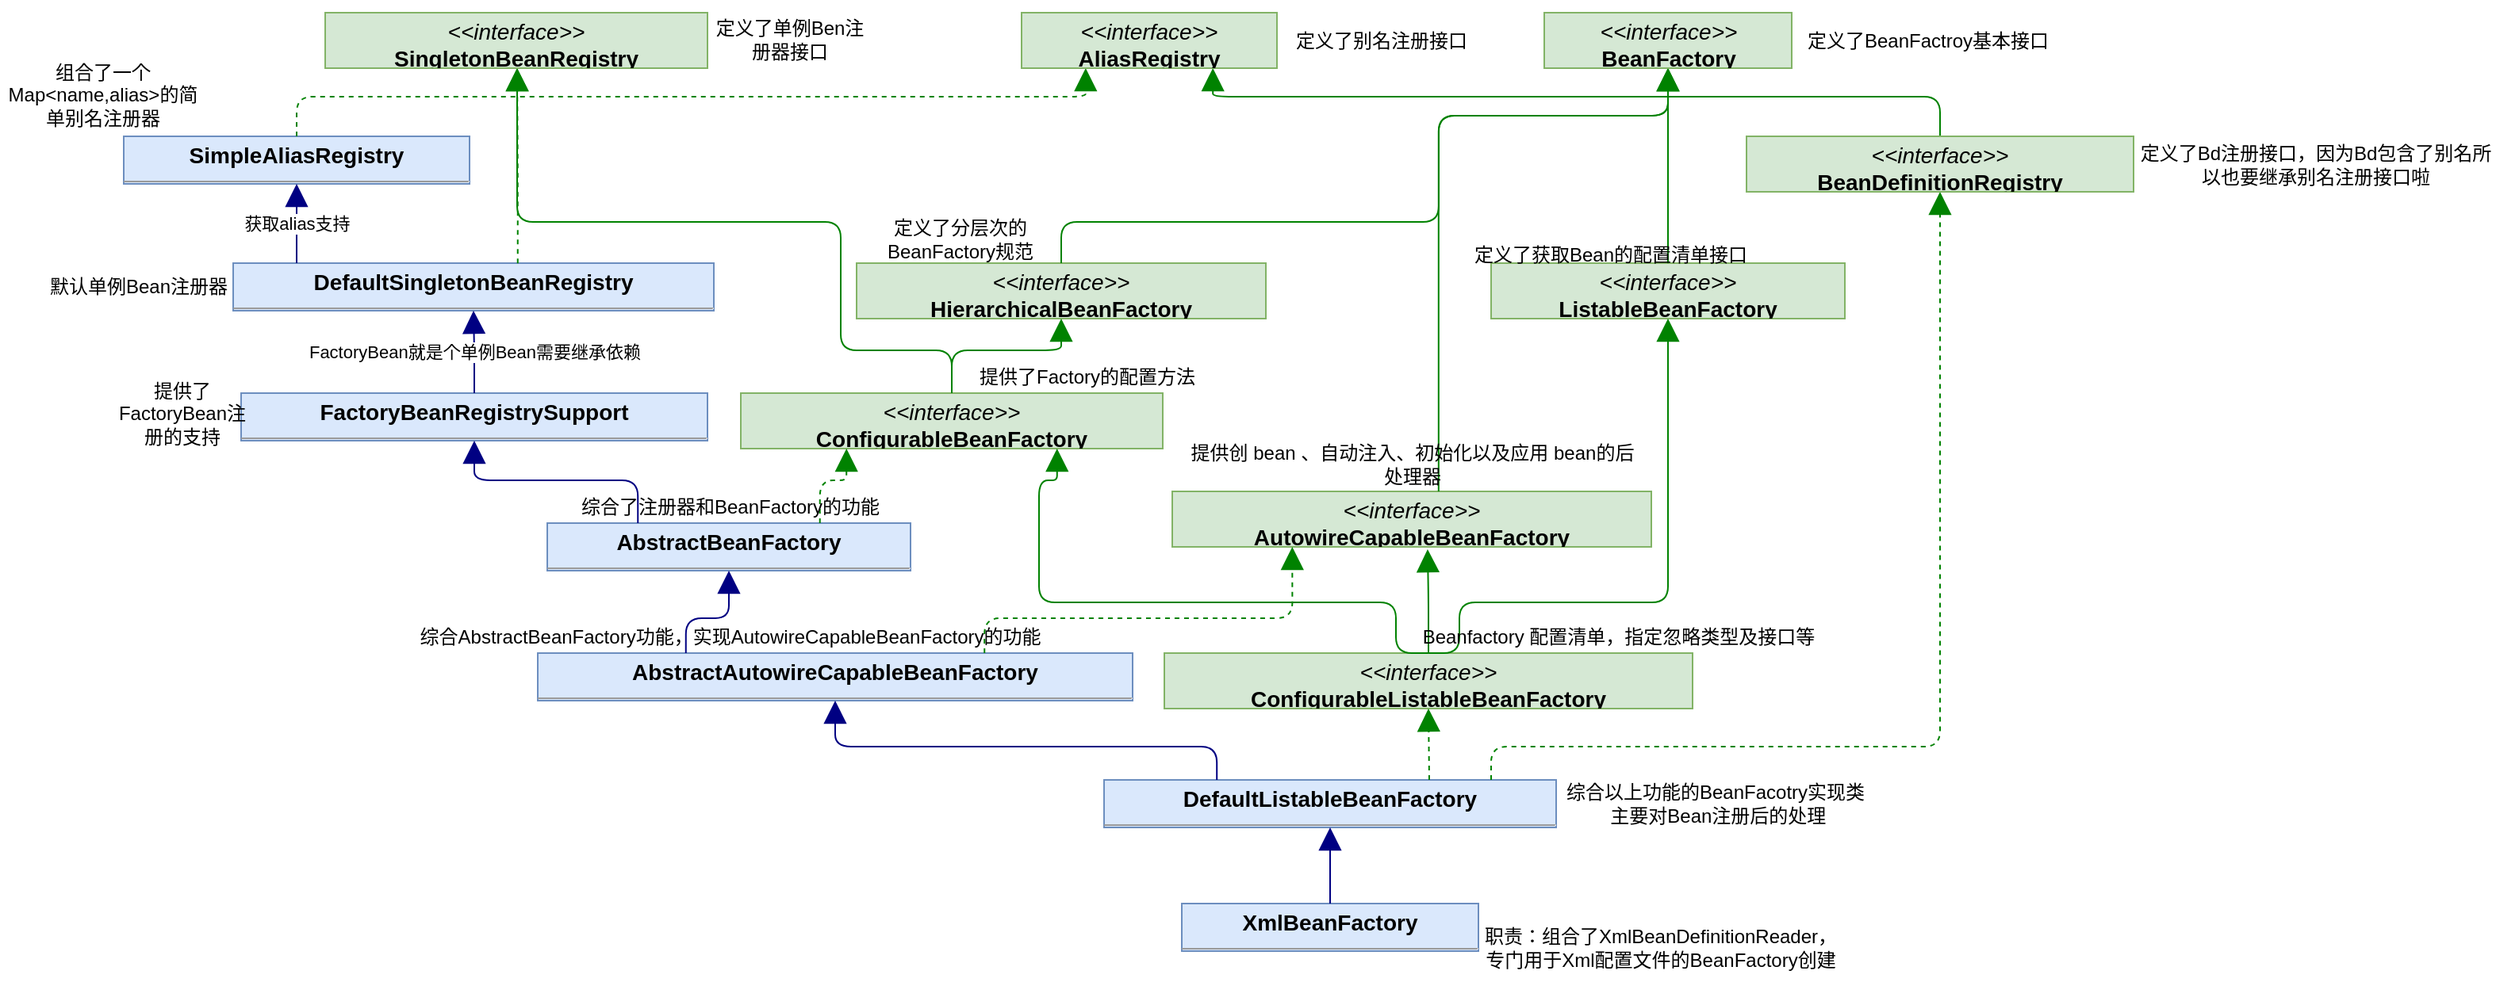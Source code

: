 <mxfile version="15.7.3" type="device" pages="3"><diagram id="GzswC13z82iQoPCiPwVT" name="XmlBeanFactory类图"><mxGraphModel dx="1585" dy="1914" grid="1" gridSize="10" guides="1" tooltips="1" connect="1" arrows="1" fold="1" page="0" pageScale="1" pageWidth="827" pageHeight="1169" background="none" math="0" shadow="0"><root><mxCell id="0"/><mxCell id="1" parent="0"/><mxCell id="node7" value="&lt;p style=&quot;margin:0px;margin-top:4px;text-align:center;&quot;&gt;&lt;b&gt;AbstractAutowireCapableBeanFactory&lt;/b&gt;&lt;/p&gt;&lt;hr size=&quot;1&quot;/&gt;" style="verticalAlign=top;align=left;overflow=fill;fontSize=14;fontFamily=Helvetica;html=1;rounded=0;shadow=0;comic=0;labelBackgroundColor=none;strokeWidth=1;fillColor=#dae8fc;strokeColor=#6c8ebf;" parent="1" vertex="1"><mxGeometry x="-31" y="-521" width="375" height="30" as="geometry"/></mxCell><mxCell id="node0" value="&lt;p style=&quot;margin:0px;margin-top:4px;text-align:center;&quot;&gt;&lt;b&gt;AbstractBeanFactory&lt;/b&gt;&lt;/p&gt;&lt;hr size=&quot;1&quot;/&gt;" style="verticalAlign=top;align=left;overflow=fill;fontSize=14;fontFamily=Helvetica;html=1;rounded=0;shadow=0;comic=0;labelBackgroundColor=none;strokeWidth=1;fillColor=#dae8fc;strokeColor=#6c8ebf;" parent="1" vertex="1"><mxGeometry x="-25" y="-603" width="229" height="30" as="geometry"/></mxCell><mxCell id="node4" value="&lt;p style=&quot;margin:0px;margin-top:4px;text-align:center;&quot;&gt;&lt;i&gt;&amp;lt;&amp;lt;interface&amp;gt;&amp;gt;&lt;/i&gt;&lt;br/&gt;&lt;b&gt;AutowireCapableBeanFactory&lt;/b&gt;&lt;/p&gt;&lt;hr size=&quot;1&quot;/&gt;" style="verticalAlign=top;align=left;overflow=fill;fontSize=14;fontFamily=Helvetica;html=1;rounded=0;shadow=0;comic=0;labelBackgroundColor=none;strokeWidth=1;fillColor=#d5e8d4;strokeColor=#82b366;" parent="1" vertex="1"><mxGeometry x="369" y="-623" width="302" height="35" as="geometry"/></mxCell><mxCell id="node15" value="&lt;p style=&quot;margin:0px;margin-top:4px;text-align:center;&quot;&gt;&lt;i&gt;&amp;lt;&amp;lt;interface&amp;gt;&amp;gt;&lt;/i&gt;&lt;br/&gt;&lt;b&gt;ConfigurableBeanFactory&lt;/b&gt;&lt;/p&gt;&lt;hr size=&quot;1&quot;/&gt;" style="verticalAlign=top;align=left;overflow=fill;fontSize=14;fontFamily=Helvetica;html=1;rounded=0;shadow=0;comic=0;labelBackgroundColor=none;strokeWidth=1;fillColor=#d5e8d4;strokeColor=#82b366;" parent="1" vertex="1"><mxGeometry x="97" y="-685" width="266" height="35" as="geometry"/></mxCell><mxCell id="node14" value="&lt;p style=&quot;margin:0px;margin-top:4px;text-align:center;&quot;&gt;&lt;i&gt;&amp;lt;&amp;lt;interface&amp;gt;&amp;gt;&lt;/i&gt;&lt;br/&gt;&lt;b&gt;ConfigurableListableBeanFactory&lt;/b&gt;&lt;/p&gt;&lt;hr size=&quot;1&quot;/&gt;" style="verticalAlign=top;align=left;overflow=fill;fontSize=14;fontFamily=Helvetica;html=1;rounded=0;shadow=0;comic=0;labelBackgroundColor=none;strokeWidth=1;fillColor=#d5e8d4;strokeColor=#82b366;" parent="1" vertex="1"><mxGeometry x="364" y="-521" width="333" height="35" as="geometry"/></mxCell><mxCell id="node2" value="&lt;p style=&quot;margin:0px;margin-top:4px;text-align:center;&quot;&gt;&lt;b&gt;DefaultListableBeanFactory&lt;/b&gt;&lt;/p&gt;&lt;hr size=&quot;1&quot;/&gt;" style="verticalAlign=top;align=left;overflow=fill;fontSize=14;fontFamily=Helvetica;html=1;rounded=0;shadow=0;comic=0;labelBackgroundColor=none;strokeWidth=1;fillColor=#dae8fc;strokeColor=#6c8ebf;" parent="1" vertex="1"><mxGeometry x="326" y="-441" width="285" height="30" as="geometry"/></mxCell><mxCell id="node13" value="&lt;p style=&quot;margin:0px;margin-top:4px;text-align:center;&quot;&gt;&lt;b&gt;DefaultSingletonBeanRegistry&lt;/b&gt;&lt;/p&gt;&lt;hr size=&quot;1&quot;/&gt;" style="verticalAlign=top;align=left;overflow=fill;fontSize=14;fontFamily=Helvetica;html=1;rounded=0;shadow=0;comic=0;labelBackgroundColor=none;strokeWidth=1;fillColor=#dae8fc;strokeColor=#6c8ebf;" parent="1" vertex="1"><mxGeometry x="-223" y="-767" width="303" height="30" as="geometry"/></mxCell><mxCell id="node6" value="&lt;p style=&quot;margin:0px;margin-top:4px;text-align:center;&quot;&gt;&lt;b&gt;FactoryBeanRegistrySupport&lt;/b&gt;&lt;/p&gt;&lt;hr size=&quot;1&quot;/&gt;" style="verticalAlign=top;align=left;overflow=fill;fontSize=14;fontFamily=Helvetica;html=1;rounded=0;shadow=0;comic=0;labelBackgroundColor=none;strokeWidth=1;fillColor=#dae8fc;strokeColor=#6c8ebf;" parent="1" vertex="1"><mxGeometry x="-218" y="-685" width="294" height="30" as="geometry"/></mxCell><mxCell id="node12" value="&lt;p style=&quot;margin:0px;margin-top:4px;text-align:center;&quot;&gt;&lt;i&gt;&amp;lt;&amp;lt;interface&amp;gt;&amp;gt;&lt;/i&gt;&lt;br/&gt;&lt;b&gt;HierarchicalBeanFactory&lt;/b&gt;&lt;/p&gt;&lt;hr size=&quot;1&quot;/&gt;" style="verticalAlign=top;align=left;overflow=fill;fontSize=14;fontFamily=Helvetica;html=1;rounded=0;shadow=0;comic=0;labelBackgroundColor=none;strokeWidth=1;fillColor=#d5e8d4;strokeColor=#82b366;" parent="1" vertex="1"><mxGeometry x="170" y="-767" width="258" height="35" as="geometry"/></mxCell><mxCell id="node3" value="&lt;p style=&quot;margin:0px;margin-top:4px;text-align:center;&quot;&gt;&lt;i&gt;&amp;lt;&amp;lt;interface&amp;gt;&amp;gt;&lt;/i&gt;&lt;br/&gt;&lt;b&gt;ListableBeanFactory&lt;/b&gt;&lt;/p&gt;&lt;hr size=&quot;1&quot;/&gt;" style="verticalAlign=top;align=left;overflow=fill;fontSize=14;fontFamily=Helvetica;html=1;rounded=0;shadow=0;comic=0;labelBackgroundColor=none;strokeWidth=1;fillColor=#d5e8d4;strokeColor=#82b366;" parent="1" vertex="1"><mxGeometry x="570" y="-767" width="223" height="35" as="geometry"/></mxCell><mxCell id="node5" value="&lt;p style=&quot;margin:0px;margin-top:4px;text-align:center;&quot;&gt;&lt;b&gt;SimpleAliasRegistry&lt;/b&gt;&lt;/p&gt;&lt;hr size=&quot;1&quot;/&gt;" style="verticalAlign=top;align=left;overflow=fill;fontSize=14;fontFamily=Helvetica;html=1;rounded=0;shadow=0;comic=0;labelBackgroundColor=none;strokeWidth=1;fillColor=#dae8fc;strokeColor=#6c8ebf;" parent="1" vertex="1"><mxGeometry x="-292" y="-847" width="218" height="30" as="geometry"/></mxCell><mxCell id="node1" value="&lt;p style=&quot;margin:0px;margin-top:4px;text-align:center;&quot;&gt;&lt;b&gt;XmlBeanFactory&lt;/b&gt;&lt;/p&gt;&lt;hr size=&quot;1&quot;/&gt;" style="verticalAlign=top;align=left;overflow=fill;fontSize=14;fontFamily=Helvetica;html=1;rounded=0;shadow=0;comic=0;labelBackgroundColor=none;strokeWidth=1;fillColor=#dae8fc;strokeColor=#6c8ebf;" parent="1" vertex="1"><mxGeometry x="375" y="-363" width="187" height="30" as="geometry"/></mxCell><mxCell id="edge20" value="" style="html=1;rounded=1;edgeStyle=orthogonalEdgeStyle;dashed=0;startArrow=none;endArrow=block;endSize=12;strokeColor=#000082;exitX=0.250;exitY=0.002;exitDx=0;exitDy=0;entryX=0.500;entryY=1.001;entryDx=0;entryDy=0;" parent="1" source="node7" target="node0" edge="1"><mxGeometry width="50" height="50" relative="1" as="geometry"><Array as="points"><mxPoint x="63" y="-543"/><mxPoint x="89" y="-543"/></Array></mxGeometry></mxCell><mxCell id="edge12" value="" style="html=1;rounded=1;edgeStyle=orthogonalEdgeStyle;dashed=1;startArrow=none;endArrow=block;endSize=12;strokeColor=#008200;exitX=0.750;exitY=0.002;exitDx=0;exitDy=0;entryX=0.250;entryY=1.001;entryDx=0;entryDy=0;" parent="1" source="node7" target="node4" edge="1"><mxGeometry width="50" height="50" relative="1" as="geometry"><Array as="points"><mxPoint x="251" y="-543"/><mxPoint x="445" y="-543"/></Array></mxGeometry></mxCell><mxCell id="edge1" value="" style="html=1;rounded=1;edgeStyle=orthogonalEdgeStyle;dashed=1;startArrow=none;endArrow=block;endSize=12;strokeColor=#008200;exitX=0.750;exitY=0.001;exitDx=0;exitDy=0;entryX=0.250;entryY=1.001;entryDx=0;entryDy=0;" parent="1" source="node0" target="node15" edge="1"><mxGeometry width="50" height="50" relative="1" as="geometry"><Array as="points"><mxPoint x="146" y="-630"/><mxPoint x="163" y="-630"/></Array></mxGeometry></mxCell><mxCell id="edge9" value="" style="html=1;rounded=1;edgeStyle=orthogonalEdgeStyle;dashed=0;startArrow=none;endArrow=block;endSize=12;strokeColor=#000082;exitX=0.250;exitY=0.001;exitDx=0;exitDy=0;entryX=0.500;entryY=1.001;entryDx=0;entryDy=0;" parent="1" source="node0" target="node6" edge="1"><mxGeometry width="50" height="50" relative="1" as="geometry"><Array as="points"><mxPoint x="32" y="-630"/><mxPoint x="-71" y="-630"/></Array></mxGeometry></mxCell><mxCell id="edge16" value="" style="html=1;rounded=1;edgeStyle=orthogonalEdgeStyle;dashed=0;startArrow=none;endArrow=block;endSize=12;strokeColor=#008200;exitX=0.556;exitY=0;exitDx=0;exitDy=0;entryX=0.500;entryY=1.001;entryDx=0;entryDy=0;exitPerimeter=0;" parent="1" source="node4" target="node9" edge="1"><mxGeometry width="50" height="50" relative="1" as="geometry"><Array as="points"><mxPoint x="537" y="-860"/><mxPoint x="681" y="-860"/></Array></mxGeometry></mxCell><mxCell id="edge15" value="" style="html=1;rounded=1;edgeStyle=orthogonalEdgeStyle;dashed=0;startArrow=none;endArrow=block;endSize=12;strokeColor=#008200;exitX=0.500;exitY=0.002;exitDx=0;exitDy=0;entryX=0.750;entryY=1.002;entryDx=0;entryDy=0;" parent="1" source="node10" target="node8" edge="1"><mxGeometry width="50" height="50" relative="1" as="geometry"><Array as="points"><mxPoint x="853" y="-872"/><mxPoint x="395" y="-872"/></Array></mxGeometry></mxCell><mxCell id="edge18" value="" style="html=1;rounded=1;edgeStyle=orthogonalEdgeStyle;dashed=0;startArrow=none;endArrow=block;endSize=12;strokeColor=#008200;exitX=0.500;exitY=0.001;exitDx=0;exitDy=0;entryX=0.500;entryY=1.001;entryDx=0;entryDy=0;" parent="1" source="node15" target="node12" edge="1"><mxGeometry width="50" height="50" relative="1" as="geometry"><Array as="points"><mxPoint x="230" y="-712"/><mxPoint x="299" y="-712"/></Array></mxGeometry></mxCell><mxCell id="edge14" value="" style="html=1;rounded=1;edgeStyle=orthogonalEdgeStyle;dashed=0;startArrow=none;endArrow=block;endSize=12;strokeColor=#008200;exitX=0.500;exitY=0.001;exitDx=0;exitDy=0;" parent="1" source="node15" edge="1"><mxGeometry width="50" height="50" relative="1" as="geometry"><Array as="points"><mxPoint x="230" y="-712"/><mxPoint x="160" y="-712"/><mxPoint x="160" y="-793"/><mxPoint x="-44" y="-793"/><mxPoint x="-44" y="-890"/></Array><mxPoint x="-44" y="-890" as="targetPoint"/></mxGeometry></mxCell><mxCell id="edge11" value="" style="html=1;rounded=1;edgeStyle=orthogonalEdgeStyle;dashed=0;startArrow=none;endArrow=block;endSize=12;strokeColor=#008200;exitX=0.500;exitY=0.001;exitDx=0;exitDy=0;entryX=0.533;entryY=1.043;entryDx=0;entryDy=0;entryPerimeter=0;" parent="1" source="node14" target="node4" edge="1"><mxGeometry width="50" height="50" relative="1" as="geometry"><Array as="points"/><mxPoint x="531" y="-560" as="targetPoint"/></mxGeometry></mxCell><mxCell id="edge13" value="" style="html=1;rounded=1;edgeStyle=orthogonalEdgeStyle;dashed=0;startArrow=none;endArrow=block;endSize=12;strokeColor=#008200;exitX=0.500;exitY=0.001;exitDx=0;exitDy=0;entryX=0.750;entryY=1.001;entryDx=0;entryDy=0;" parent="1" source="node14" target="node15" edge="1"><mxGeometry width="50" height="50" relative="1" as="geometry"><Array as="points"><mxPoint x="510" y="-521"/><mxPoint x="510" y="-553"/><mxPoint x="285" y="-553"/><mxPoint x="285" y="-630"/><mxPoint x="296" y="-630"/></Array></mxGeometry></mxCell><mxCell id="edge3" value="" style="html=1;rounded=1;edgeStyle=orthogonalEdgeStyle;dashed=0;startArrow=none;endArrow=block;endSize=12;strokeColor=#008200;exitX=0.500;exitY=0.001;exitDx=0;exitDy=0;entryX=0.500;entryY=1.002;entryDx=0;entryDy=0;" parent="1" source="node14" target="node3" edge="1"><mxGeometry width="50" height="50" relative="1" as="geometry"><Array as="points"><mxPoint x="550" y="-521"/><mxPoint x="550" y="-553"/><mxPoint x="682" y="-553"/></Array></mxGeometry></mxCell><mxCell id="edge6" value="" style="html=1;rounded=1;edgeStyle=orthogonalEdgeStyle;dashed=0;startArrow=none;endArrow=block;endSize=12;strokeColor=#000082;exitX=0.250;exitY=0.001;exitDx=0;exitDy=0;entryX=0.500;entryY=1.001;entryDx=0;entryDy=0;" parent="1" source="node2" target="node7" edge="1"><mxGeometry width="50" height="50" relative="1" as="geometry"><Array as="points"><mxPoint x="397" y="-462"/><mxPoint x="157" y="-462"/></Array></mxGeometry></mxCell><mxCell id="edge7" value="" style="html=1;rounded=1;edgeStyle=orthogonalEdgeStyle;dashed=1;startArrow=none;endArrow=block;endSize=12;strokeColor=#008200;entryX=0.500;entryY=1.002;entryDx=0;entryDy=0;" parent="1" target="node10" edge="1"><mxGeometry width="50" height="50" relative="1" as="geometry"><Array as="points"><mxPoint x="570" y="-441"/><mxPoint x="570" y="-462"/><mxPoint x="853" y="-462"/></Array><mxPoint x="570" y="-441" as="sourcePoint"/></mxGeometry></mxCell><mxCell id="edge10" value="" style="html=1;rounded=1;edgeStyle=orthogonalEdgeStyle;dashed=1;startArrow=none;endArrow=block;endSize=12;strokeColor=#008200;entryX=0.500;entryY=1.001;entryDx=0;entryDy=0;" parent="1" target="node14" edge="1"><mxGeometry width="50" height="50" relative="1" as="geometry"><Array as="points"><mxPoint x="531" y="-441"/><mxPoint x="531" y="-462"/></Array><mxPoint x="531" y="-441" as="sourcePoint"/></mxGeometry></mxCell><mxCell id="edge8" value="获取alias支持" style="html=1;rounded=1;edgeStyle=orthogonalEdgeStyle;dashed=0;startArrow=none;endArrow=block;endSize=12;strokeColor=#000082;entryX=0.500;entryY=1.001;entryDx=0;entryDy=0;" parent="1" target="node5" edge="1"><mxGeometry width="50" height="50" relative="1" as="geometry"><Array as="points"><mxPoint x="-183" y="-767"/></Array><mxPoint x="-183" y="-767" as="sourcePoint"/></mxGeometry></mxCell><mxCell id="edge19" value="" style="html=1;rounded=1;edgeStyle=orthogonalEdgeStyle;dashed=1;startArrow=none;endArrow=block;endSize=12;strokeColor=#008200;exitX=0.592;exitY=0.005;exitDx=0;exitDy=0;exitPerimeter=0;" parent="1" source="node13" edge="1"><mxGeometry width="50" height="50" relative="1" as="geometry"><Array as="points"/><mxPoint x="-44" y="-890" as="targetPoint"/></mxGeometry></mxCell><mxCell id="edge5" value="FactoryBean就是个单例Bean需要继承依赖" style="html=1;rounded=1;edgeStyle=orthogonalEdgeStyle;dashed=0;startArrow=none;endArrow=block;endSize=12;strokeColor=#000082;exitX=0.500;exitY=0.001;exitDx=0;exitDy=0;entryX=0.500;entryY=1.001;entryDx=0;entryDy=0;" parent="1" source="node6" target="node13" edge="1"><mxGeometry width="50" height="50" relative="1" as="geometry"><Array as="points"/></mxGeometry></mxCell><mxCell id="edge2" value="" style="html=1;rounded=1;edgeStyle=orthogonalEdgeStyle;dashed=0;startArrow=none;endArrow=block;endSize=12;strokeColor=#008200;exitX=0.500;exitY=0.001;exitDx=0;exitDy=0;entryX=0.500;entryY=1.001;entryDx=0;entryDy=0;" parent="1" source="node12" target="node9" edge="1"><mxGeometry width="50" height="50" relative="1" as="geometry"><Array as="points"><mxPoint x="299" y="-793"/><mxPoint x="537" y="-793"/><mxPoint x="537" y="-860"/><mxPoint x="681" y="-860"/></Array></mxGeometry></mxCell><mxCell id="edge0" value="" style="html=1;rounded=1;edgeStyle=orthogonalEdgeStyle;dashed=0;startArrow=none;endArrow=block;endSize=12;strokeColor=#008200;exitX=0.500;exitY=0.001;exitDx=0;exitDy=0;entryX=0.500;entryY=1.001;entryDx=0;entryDy=0;" parent="1" source="node3" target="node9" edge="1"><mxGeometry width="50" height="50" relative="1" as="geometry"><Array as="points"><mxPoint x="681" y="-793"/><mxPoint x="682" y="-860"/></Array></mxGeometry></mxCell><mxCell id="edge17" value="" style="html=1;rounded=1;edgeStyle=orthogonalEdgeStyle;dashed=1;startArrow=none;endArrow=block;endSize=12;strokeColor=#008200;exitX=0.500;exitY=0.002;exitDx=0;exitDy=0;entryX=0.250;entryY=1.002;entryDx=0;entryDy=0;" parent="1" source="node5" target="node8" edge="1"><mxGeometry width="50" height="50" relative="1" as="geometry"><Array as="points"><mxPoint x="-183" y="-872"/><mxPoint x="315" y="-872"/></Array></mxGeometry></mxCell><mxCell id="edge4" value="" style="html=1;rounded=1;edgeStyle=orthogonalEdgeStyle;dashed=0;startArrow=none;endArrow=block;endSize=12;strokeColor=#000082;exitX=0.500;exitY=0.002;exitDx=0;exitDy=0;entryX=0.500;entryY=1.002;entryDx=0;entryDy=0;" parent="1" source="node1" target="node2" edge="1"><mxGeometry width="50" height="50" relative="1" as="geometry"><Array as="points"/></mxGeometry></mxCell><mxCell id="QobC0-mWXtGfKzTfcW1v-4" value="&lt;span&gt;职责：组合了XmlBeanDefinitionReader，专门用于Xml配置文件的BeanFactory创建&lt;/span&gt;" style="text;html=1;strokeColor=none;fillColor=none;align=center;verticalAlign=middle;whiteSpace=wrap;rounded=0;glass=0;" vertex="1" parent="1"><mxGeometry x="562" y="-370" width="230" height="70" as="geometry"/></mxCell><mxCell id="QobC0-mWXtGfKzTfcW1v-12" value="&lt;span&gt;组合了一个Map&amp;lt;name,alias&amp;gt;的简单别名注册器&lt;/span&gt;" style="text;html=1;strokeColor=none;fillColor=none;align=center;verticalAlign=middle;whiteSpace=wrap;rounded=0;glass=0;" vertex="1" parent="1"><mxGeometry x="-370" y="-897" width="130" height="47" as="geometry"/></mxCell><mxCell id="QobC0-mWXtGfKzTfcW1v-14" value="" style="group" vertex="1" connectable="0" parent="1"><mxGeometry x="-165" y="-933" width="345" height="50.5" as="geometry"/></mxCell><mxCell id="node11" value="&lt;p style=&quot;margin:0px;margin-top:4px;text-align:center;&quot;&gt;&lt;i&gt;&amp;lt;&amp;lt;interface&amp;gt;&amp;gt;&lt;/i&gt;&lt;br/&gt;&lt;b&gt;SingletonBeanRegistry&lt;/b&gt;&lt;/p&gt;&lt;hr size=&quot;1&quot;/&gt;" style="verticalAlign=top;align=left;overflow=fill;fontSize=14;fontFamily=Helvetica;html=1;rounded=0;shadow=0;comic=0;labelBackgroundColor=none;strokeWidth=1;fillColor=#d5e8d4;strokeColor=#82b366;" parent="QobC0-mWXtGfKzTfcW1v-14" vertex="1"><mxGeometry y="8" width="241" height="35" as="geometry"/></mxCell><mxCell id="QobC0-mWXtGfKzTfcW1v-13" value="定义了单例Ben注册器接口" style="text;html=1;strokeColor=none;fillColor=none;align=center;verticalAlign=middle;whiteSpace=wrap;rounded=0;glass=0;" vertex="1" parent="QobC0-mWXtGfKzTfcW1v-14"><mxGeometry x="241" width="104" height="50.5" as="geometry"/></mxCell><mxCell id="QobC0-mWXtGfKzTfcW1v-15" value="" style="group" vertex="1" connectable="0" parent="1"><mxGeometry x="274" y="-932.5" width="296" height="50" as="geometry"/></mxCell><mxCell id="node8" value="&lt;p style=&quot;margin:0px;margin-top:4px;text-align:center;&quot;&gt;&lt;i&gt;&amp;lt;&amp;lt;interface&amp;gt;&amp;gt;&lt;/i&gt;&lt;br/&gt;&lt;b&gt;AliasRegistry&lt;/b&gt;&lt;/p&gt;&lt;hr size=&quot;1&quot;/&gt;" style="verticalAlign=top;align=left;overflow=fill;fontSize=14;fontFamily=Helvetica;html=1;rounded=0;shadow=0;comic=0;labelBackgroundColor=none;strokeWidth=1;fillColor=#d5e8d4;strokeColor=#82b366;" parent="QobC0-mWXtGfKzTfcW1v-15" vertex="1"><mxGeometry y="7.5" width="161" height="35" as="geometry"/></mxCell><mxCell id="QobC0-mWXtGfKzTfcW1v-6" value="定义了别名注册接口" style="text;html=1;strokeColor=none;fillColor=none;align=center;verticalAlign=middle;whiteSpace=wrap;rounded=0;glass=0;" vertex="1" parent="QobC0-mWXtGfKzTfcW1v-15"><mxGeometry x="158" width="138" height="50" as="geometry"/></mxCell><mxCell id="QobC0-mWXtGfKzTfcW1v-16" value="" style="group" vertex="1" connectable="0" parent="1"><mxGeometry x="603.5" y="-925" width="326" height="35" as="geometry"/></mxCell><mxCell id="node9" value="&lt;p style=&quot;margin:0px;margin-top:4px;text-align:center;&quot;&gt;&lt;i&gt;&amp;lt;&amp;lt;interface&amp;gt;&amp;gt;&lt;/i&gt;&lt;br/&gt;&lt;b&gt;BeanFactory&lt;/b&gt;&lt;/p&gt;&lt;hr size=&quot;1&quot;/&gt;" style="verticalAlign=top;align=left;overflow=fill;fontSize=14;fontFamily=Helvetica;html=1;rounded=0;shadow=0;comic=0;labelBackgroundColor=none;strokeWidth=1;fillColor=#d5e8d4;strokeColor=#82b366;" parent="QobC0-mWXtGfKzTfcW1v-16" vertex="1"><mxGeometry width="156" height="35" as="geometry"/></mxCell><mxCell id="QobC0-mWXtGfKzTfcW1v-8" value="定义了BeanFactroy基本接口" style="text;html=1;align=center;verticalAlign=middle;resizable=0;points=[];autosize=1;strokeColor=none;fillColor=none;" vertex="1" parent="QobC0-mWXtGfKzTfcW1v-16"><mxGeometry x="156" y="7.5" width="170" height="20" as="geometry"/></mxCell><mxCell id="QobC0-mWXtGfKzTfcW1v-17" value="" style="group" vertex="1" connectable="0" parent="1"><mxGeometry x="731" y="-847" width="474" height="35" as="geometry"/></mxCell><mxCell id="node10" value="&lt;p style=&quot;margin:0px;margin-top:4px;text-align:center;&quot;&gt;&lt;i&gt;&amp;lt;&amp;lt;interface&amp;gt;&amp;gt;&lt;/i&gt;&lt;br/&gt;&lt;b&gt;BeanDefinitionRegistry&lt;/b&gt;&lt;/p&gt;&lt;hr size=&quot;1&quot;/&gt;" style="verticalAlign=top;align=left;overflow=fill;fontSize=14;fontFamily=Helvetica;html=1;rounded=0;shadow=0;comic=0;labelBackgroundColor=none;strokeWidth=1;fillColor=#d5e8d4;strokeColor=#82b366;" parent="QobC0-mWXtGfKzTfcW1v-17" vertex="1"><mxGeometry width="244" height="35" as="geometry"/></mxCell><mxCell id="QobC0-mWXtGfKzTfcW1v-7" value="定义了Bd注册接口，因为Bd包含了别名所以也要继承别名注册接口啦" style="text;html=1;strokeColor=none;fillColor=none;align=center;verticalAlign=middle;whiteSpace=wrap;rounded=0;glass=0;" vertex="1" parent="QobC0-mWXtGfKzTfcW1v-17"><mxGeometry x="244" y="1.5" width="230" height="32" as="geometry"/></mxCell><mxCell id="QobC0-mWXtGfKzTfcW1v-18" value="默认单例Bean注册器" style="text;html=1;align=center;verticalAlign=middle;resizable=0;points=[];autosize=1;strokeColor=none;fillColor=none;" vertex="1" parent="1"><mxGeometry x="-348" y="-762" width="130" height="20" as="geometry"/></mxCell><mxCell id="QobC0-mWXtGfKzTfcW1v-20" value="提供了FactoryBean注册的支持" style="text;html=1;strokeColor=none;fillColor=none;align=center;verticalAlign=middle;whiteSpace=wrap;rounded=0;glass=0;" vertex="1" parent="1"><mxGeometry x="-300" y="-690" width="90" height="35" as="geometry"/></mxCell><mxCell id="QobC0-mWXtGfKzTfcW1v-21" value="定义了分层次的&lt;br&gt;BeanFactory规范" style="text;html=1;align=center;verticalAlign=middle;resizable=0;points=[];autosize=1;strokeColor=none;fillColor=none;" vertex="1" parent="1"><mxGeometry x="180" y="-797" width="110" height="30" as="geometry"/></mxCell><mxCell id="QobC0-mWXtGfKzTfcW1v-22" value="提供了Factory的配置方法" style="text;html=1;align=center;verticalAlign=middle;resizable=0;points=[];autosize=1;strokeColor=none;fillColor=none;" vertex="1" parent="1"><mxGeometry x="240" y="-705" width="150" height="20" as="geometry"/></mxCell><mxCell id="QobC0-mWXtGfKzTfcW1v-23" value="综合了注册器和BeanFactory的功能" style="text;html=1;align=center;verticalAlign=middle;resizable=0;points=[];autosize=1;strokeColor=none;fillColor=none;" vertex="1" parent="1"><mxGeometry x="-10.5" y="-623" width="200" height="20" as="geometry"/></mxCell><mxCell id="QobC0-mWXtGfKzTfcW1v-24" value="&lt;div&gt;提供创 bean 、自动注入、初始化以及应用 bean的后&lt;/div&gt;&lt;div&gt;处理器&lt;/div&gt;" style="text;html=1;align=center;verticalAlign=middle;resizable=0;points=[];autosize=1;strokeColor=none;fillColor=none;" vertex="1" parent="1"><mxGeometry x="375" y="-655" width="290" height="30" as="geometry"/></mxCell><mxCell id="QobC0-mWXtGfKzTfcW1v-25" value="综合AbstractBeanFactory功能，实现AutowireCapableBeanFactory的功能" style="text;html=1;align=center;verticalAlign=middle;resizable=0;points=[];autosize=1;strokeColor=none;fillColor=none;" vertex="1" parent="1"><mxGeometry x="-115.5" y="-541" width="410" height="20" as="geometry"/></mxCell><mxCell id="QobC0-mWXtGfKzTfcW1v-26" value="定义了获取Bean的配置清单接口" style="text;html=1;align=center;verticalAlign=middle;resizable=0;points=[];autosize=1;strokeColor=none;fillColor=none;" vertex="1" parent="1"><mxGeometry x="550" y="-782" width="190" height="20" as="geometry"/></mxCell><mxCell id="QobC0-mWXtGfKzTfcW1v-28" value="Beanfactory 配置清单，指定忽略类型及接口等" style="text;html=1;align=center;verticalAlign=middle;resizable=0;points=[];autosize=1;strokeColor=none;fillColor=none;" vertex="1" parent="1"><mxGeometry x="520" y="-541" width="260" height="20" as="geometry"/></mxCell><mxCell id="QobC0-mWXtGfKzTfcW1v-29" value="综合以上功能的BeanFacotry实现类&lt;br&gt;&amp;nbsp;主要对Bean注册后的处理" style="text;html=1;align=center;verticalAlign=middle;resizable=0;points=[];autosize=1;strokeColor=none;fillColor=none;" vertex="1" parent="1"><mxGeometry x="611" y="-441" width="200" height="30" as="geometry"/></mxCell></root></mxGraphModel></diagram><diagram id="NeJj3N-NaqDQIcG-JBhi" name="BeanFactory创建"><mxGraphModel dx="813" dy="490" grid="1" gridSize="10" guides="1" tooltips="1" connect="1" arrows="1" fold="1" page="1" pageScale="1" pageWidth="827" pageHeight="1169" math="0" shadow="0"><root><mxCell id="GBI6HlJNQur2xVdvG8TJ-0"/><mxCell id="GBI6HlJNQur2xVdvG8TJ-1" parent="GBI6HlJNQur2xVdvG8TJ-0"/><mxCell id="p8jZowpal14DGTfxRgUz-0" value="XmlBeanFactory" style="shape=umlLifeline;perimeter=lifelinePerimeter;whiteSpace=wrap;html=1;container=1;collapsible=0;recursiveResize=0;outlineConnect=0;glass=0;" vertex="1" parent="GBI6HlJNQur2xVdvG8TJ-1"><mxGeometry x="220" y="160" width="150" height="780" as="geometry"/></mxCell><mxCell id="p8jZowpal14DGTfxRgUz-23" value="" style="html=1;points=[];perimeter=orthogonalPerimeter;glass=0;" vertex="1" parent="p8jZowpal14DGTfxRgUz-0"><mxGeometry x="70" y="70" width="10" height="70" as="geometry"/></mxCell><mxCell id="p8jZowpal14DGTfxRgUz-25" value="&amp;lt;super&amp;gt;" style="edgeStyle=orthogonalEdgeStyle;rounded=0;orthogonalLoop=1;jettySize=auto;html=1;entryX=0.843;entryY=1.045;entryDx=0;entryDy=0;entryPerimeter=0;" edge="1" parent="p8jZowpal14DGTfxRgUz-0" source="p8jZowpal14DGTfxRgUz-23" target="p8jZowpal14DGTfxRgUz-23"><mxGeometry relative="1" as="geometry"><Array as="points"><mxPoint x="100" y="70"/><mxPoint x="100" y="143"/></Array></mxGeometry></mxCell><mxCell id="p8jZowpal14DGTfxRgUz-26" value="" style="html=1;points=[];perimeter=orthogonalPerimeter;glass=0;" vertex="1" parent="p8jZowpal14DGTfxRgUz-0"><mxGeometry x="70" y="150" width="10" height="230" as="geometry"/></mxCell><mxCell id="p8jZowpal14DGTfxRgUz-8" value="&amp;lt;new&amp;gt;" style="edgeStyle=orthogonalEdgeStyle;rounded=0;orthogonalLoop=1;jettySize=auto;html=1;entryX=0.5;entryY=0.013;entryDx=0;entryDy=0;entryPerimeter=0;" edge="1" parent="GBI6HlJNQur2xVdvG8TJ-1" source="p8jZowpal14DGTfxRgUz-3"><mxGeometry relative="1" as="geometry"><mxPoint x="295" y="234.03" as="targetPoint"/><Array as="points"><mxPoint x="290" y="234"/><mxPoint x="290" y="234"/></Array></mxGeometry></mxCell><mxCell id="p8jZowpal14DGTfxRgUz-3" value="" style="shape=umlLifeline;participant=umlActor;perimeter=lifelinePerimeter;whiteSpace=wrap;html=1;container=1;collapsible=0;recursiveResize=0;verticalAlign=top;spacingTop=36;outlineConnect=0;glass=0;size=40;" vertex="1" parent="GBI6HlJNQur2xVdvG8TJ-1"><mxGeometry x="100" y="160" width="20" height="400" as="geometry"/></mxCell><mxCell id="p8jZowpal14DGTfxRgUz-10" value="XmlBeanDefinitionReader" style="shape=umlLifeline;perimeter=lifelinePerimeter;whiteSpace=wrap;html=1;container=1;collapsible=0;recursiveResize=0;outlineConnect=0;glass=0;" vertex="1" parent="GBI6HlJNQur2xVdvG8TJ-1"><mxGeometry x="430" y="160" width="150" height="410" as="geometry"/></mxCell><mxCell id="p8jZowpal14DGTfxRgUz-28" value="" style="html=1;points=[];perimeter=orthogonalPerimeter;glass=0;" vertex="1" parent="p8jZowpal14DGTfxRgUz-10"><mxGeometry x="70" y="150" width="10" height="80" as="geometry"/></mxCell><mxCell id="p8jZowpal14DGTfxRgUz-27" value="loadBeanDefinitions" style="edgeStyle=orthogonalEdgeStyle;rounded=0;orthogonalLoop=1;jettySize=auto;html=1;exitX=0.957;exitY=0.005;exitDx=0;exitDy=0;exitPerimeter=0;entryX=0.529;entryY=-0.007;entryDx=0;entryDy=0;entryPerimeter=0;" edge="1" parent="GBI6HlJNQur2xVdvG8TJ-1" source="p8jZowpal14DGTfxRgUz-26" target="p8jZowpal14DGTfxRgUz-28"><mxGeometry relative="1" as="geometry"><mxPoint x="500" y="311" as="targetPoint"/><Array as="points"><mxPoint x="300" y="309"/></Array></mxGeometry></mxCell></root></mxGraphModel></diagram><diagram id="-XRG9gqZXrcUa04qwkHN" name="getBean"><mxGraphModel dx="1422" dy="857" grid="1" gridSize="10" guides="1" tooltips="1" connect="1" arrows="1" fold="1" page="1" pageScale="1" pageWidth="827" pageHeight="1169" math="0" shadow="0"><root><mxCell id="zWCPsBkDR3u4AixF9Kxz-0"/><mxCell id="zWCPsBkDR3u4AixF9Kxz-1" parent="zWCPsBkDR3u4AixF9Kxz-0"/><mxCell id="zWCPsBkDR3u4AixF9Kxz-4" value="" style="edgeStyle=orthogonalEdgeStyle;rounded=0;orthogonalLoop=1;jettySize=auto;html=1;" edge="1" parent="zWCPsBkDR3u4AixF9Kxz-1" source="zWCPsBkDR3u4AixF9Kxz-2" target="zWCPsBkDR3u4AixF9Kxz-3"><mxGeometry relative="1" as="geometry"/></mxCell><mxCell id="zWCPsBkDR3u4AixF9Kxz-2" value="getBean" style="rounded=1;whiteSpace=wrap;html=1;glass=0;" vertex="1" parent="zWCPsBkDR3u4AixF9Kxz-1"><mxGeometry x="260" y="20" width="120" height="60" as="geometry"/></mxCell><mxCell id="zWCPsBkDR3u4AixF9Kxz-6" value="" style="edgeStyle=orthogonalEdgeStyle;rounded=0;orthogonalLoop=1;jettySize=auto;html=1;" edge="1" parent="zWCPsBkDR3u4AixF9Kxz-1" source="zWCPsBkDR3u4AixF9Kxz-3" target="zWCPsBkDR3u4AixF9Kxz-5"><mxGeometry relative="1" as="geometry"/></mxCell><mxCell id="zWCPsBkDR3u4AixF9Kxz-3" value="转换对应beanName" style="rounded=0;whiteSpace=wrap;html=1;glass=0;" vertex="1" parent="zWCPsBkDR3u4AixF9Kxz-1"><mxGeometry x="260" y="140" width="120" height="60" as="geometry"/></mxCell><mxCell id="zWCPsBkDR3u4AixF9Kxz-8" value="" style="edgeStyle=orthogonalEdgeStyle;rounded=0;orthogonalLoop=1;jettySize=auto;html=1;" edge="1" parent="zWCPsBkDR3u4AixF9Kxz-1" source="zWCPsBkDR3u4AixF9Kxz-5" target="zWCPsBkDR3u4AixF9Kxz-7"><mxGeometry relative="1" as="geometry"/></mxCell><mxCell id="zWCPsBkDR3u4AixF9Kxz-5" value="尝试从缓存中获取单例" style="rounded=0;whiteSpace=wrap;html=1;glass=0;" vertex="1" parent="zWCPsBkDR3u4AixF9Kxz-1"><mxGeometry x="260" y="280" width="120" height="60" as="geometry"/></mxCell><mxCell id="zWCPsBkDR3u4AixF9Kxz-10" value="" style="edgeStyle=orthogonalEdgeStyle;rounded=0;orthogonalLoop=1;jettySize=auto;html=1;" edge="1" parent="zWCPsBkDR3u4AixF9Kxz-1" source="zWCPsBkDR3u4AixF9Kxz-7" target="zWCPsBkDR3u4AixF9Kxz-9"><mxGeometry relative="1" as="geometry"/></mxCell><mxCell id="zWCPsBkDR3u4AixF9Kxz-7" value="bean的实例化" style="rounded=0;whiteSpace=wrap;html=1;glass=0;" vertex="1" parent="zWCPsBkDR3u4AixF9Kxz-1"><mxGeometry x="260" y="420" width="120" height="60" as="geometry"/></mxCell><mxCell id="zWCPsBkDR3u4AixF9Kxz-12" value="" style="edgeStyle=orthogonalEdgeStyle;rounded=0;orthogonalLoop=1;jettySize=auto;html=1;" edge="1" parent="zWCPsBkDR3u4AixF9Kxz-1" source="zWCPsBkDR3u4AixF9Kxz-9" target="zWCPsBkDR3u4AixF9Kxz-11"><mxGeometry relative="1" as="geometry"/></mxCell><mxCell id="zWCPsBkDR3u4AixF9Kxz-9" value="原型模式的依赖检查" style="rounded=0;whiteSpace=wrap;html=1;glass=0;" vertex="1" parent="zWCPsBkDR3u4AixF9Kxz-1"><mxGeometry x="260" y="560" width="120" height="60" as="geometry"/></mxCell><mxCell id="zWCPsBkDR3u4AixF9Kxz-14" value="" style="edgeStyle=orthogonalEdgeStyle;rounded=0;orthogonalLoop=1;jettySize=auto;html=1;" edge="1" parent="zWCPsBkDR3u4AixF9Kxz-1" source="zWCPsBkDR3u4AixF9Kxz-11" target="zWCPsBkDR3u4AixF9Kxz-13"><mxGeometry relative="1" as="geometry"/></mxCell><mxCell id="zWCPsBkDR3u4AixF9Kxz-11" value="检测parenrBeanFactory" style="rounded=0;whiteSpace=wrap;html=1;glass=0;" vertex="1" parent="zWCPsBkDR3u4AixF9Kxz-1"><mxGeometry x="260" y="700" width="120" height="60" as="geometry"/></mxCell><mxCell id="zWCPsBkDR3u4AixF9Kxz-16" value="" style="edgeStyle=orthogonalEdgeStyle;rounded=0;orthogonalLoop=1;jettySize=auto;html=1;" edge="1" parent="zWCPsBkDR3u4AixF9Kxz-1" source="zWCPsBkDR3u4AixF9Kxz-13" target="zWCPsBkDR3u4AixF9Kxz-15"><mxGeometry relative="1" as="geometry"/></mxCell><mxCell id="zWCPsBkDR3u4AixF9Kxz-13" value="GernericBeanDefinition转换成RootBeanDefinition" style="rounded=0;whiteSpace=wrap;html=1;glass=0;" vertex="1" parent="zWCPsBkDR3u4AixF9Kxz-1"><mxGeometry x="260" y="840" width="120" height="60" as="geometry"/></mxCell><mxCell id="zWCPsBkDR3u4AixF9Kxz-18" value="" style="edgeStyle=orthogonalEdgeStyle;rounded=0;orthogonalLoop=1;jettySize=auto;html=1;" edge="1" parent="zWCPsBkDR3u4AixF9Kxz-1" source="zWCPsBkDR3u4AixF9Kxz-15" target="zWCPsBkDR3u4AixF9Kxz-17"><mxGeometry relative="1" as="geometry"/></mxCell><mxCell id="zWCPsBkDR3u4AixF9Kxz-15" value="寻找依赖" style="rounded=0;whiteSpace=wrap;html=1;glass=0;" vertex="1" parent="zWCPsBkDR3u4AixF9Kxz-1"><mxGeometry x="260" y="980" width="120" height="60" as="geometry"/></mxCell><mxCell id="zWCPsBkDR3u4AixF9Kxz-20" value="" style="edgeStyle=orthogonalEdgeStyle;rounded=0;orthogonalLoop=1;jettySize=auto;html=1;" edge="1" parent="zWCPsBkDR3u4AixF9Kxz-1" source="zWCPsBkDR3u4AixF9Kxz-17" target="zWCPsBkDR3u4AixF9Kxz-19"><mxGeometry relative="1" as="geometry"/></mxCell><mxCell id="zWCPsBkDR3u4AixF9Kxz-17" value="针对不同scope的bean进行创建" style="rounded=0;whiteSpace=wrap;html=1;glass=0;" vertex="1" parent="zWCPsBkDR3u4AixF9Kxz-1"><mxGeometry x="260" y="1120" width="120" height="60" as="geometry"/></mxCell><mxCell id="zWCPsBkDR3u4AixF9Kxz-19" value="类型转换" style="rounded=0;whiteSpace=wrap;html=1;glass=0;" vertex="1" parent="zWCPsBkDR3u4AixF9Kxz-1"><mxGeometry x="260" y="1260" width="120" height="60" as="geometry"/></mxCell></root></mxGraphModel></diagram></mxfile>